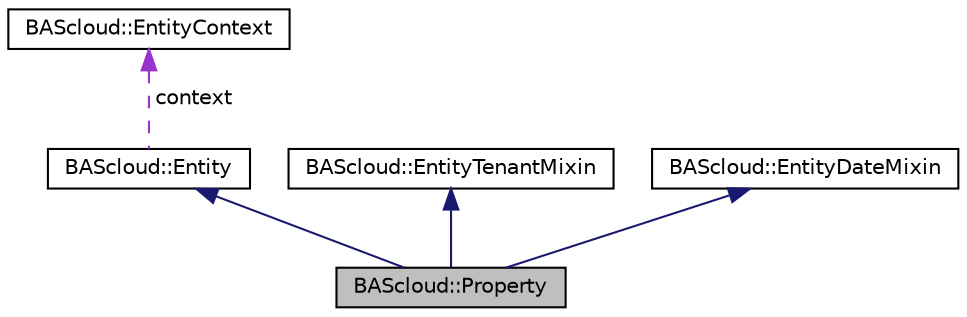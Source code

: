digraph "BAScloud::Property"
{
 // LATEX_PDF_SIZE
  edge [fontname="Helvetica",fontsize="10",labelfontname="Helvetica",labelfontsize="10"];
  node [fontname="Helvetica",fontsize="10",shape=record];
  Node1 [label="BAScloud::Property",height=0.2,width=0.4,color="black", fillcolor="grey75", style="filled", fontcolor="black",tooltip="A Property entity represents a building or location in the BAScloud."];
  Node2 -> Node1 [dir="back",color="midnightblue",fontsize="10",style="solid",fontname="Helvetica"];
  Node2 [label="BAScloud::Entity",height=0.2,width=0.4,color="black", fillcolor="white", style="filled",URL="$classBAScloud_1_1Entity.html",tooltip="Base class modeling a BAScloud entity."];
  Node3 -> Node2 [dir="back",color="darkorchid3",fontsize="10",style="dashed",label=" context" ,fontname="Helvetica"];
  Node3 [label="BAScloud::EntityContext",height=0.2,width=0.4,color="black", fillcolor="white", style="filled",URL="$classBAScloud_1_1EntityContext.html",tooltip="The EntityContext class provides a high-level abstraction to access the BAScloud API endpoint functio..."];
  Node4 -> Node1 [dir="back",color="midnightblue",fontsize="10",style="solid",fontname="Helvetica"];
  Node4 [label="BAScloud::EntityTenantMixin",height=0.2,width=0.4,color="black", fillcolor="white", style="filled",URL="$classBAScloud_1_1EntityTenantMixin.html",tooltip="Mixin class that adds functionality and attributes to associate a Tenant to a Entity object."];
  Node5 -> Node1 [dir="back",color="midnightblue",fontsize="10",style="solid",fontname="Helvetica"];
  Node5 [label="BAScloud::EntityDateMixin",height=0.2,width=0.4,color="black", fillcolor="white", style="filled",URL="$classBAScloud_1_1EntityDateMixin.html",tooltip="Mixin class that adds datetime functionality and attributes."];
}

